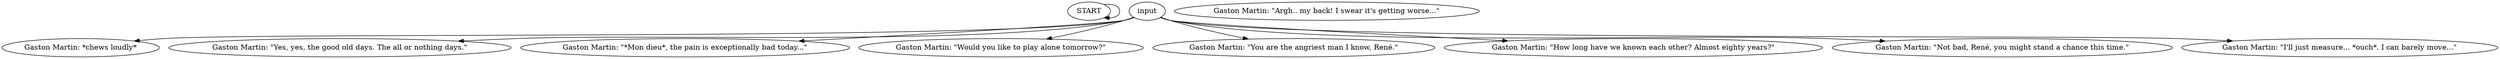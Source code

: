 # PLAZA / GASTON barks
# Playing pétanque and cheating.
# ==================================================
digraph G {
	  0 [label="START"];
	  1 [label="input"];
	  2 [label="Gaston Martin: *chews loudly*"];
	  3 [label="Gaston Martin: \"Yes, yes, the good old days. The all or nothing days.\""];
	  4 [label="Gaston Martin: \"*Mon dieu*, the pain is exceptionally bad today...\""];
	  5 [label="Gaston Martin: \"Argh.. my back! I swear it's getting worse...\""];
	  6 [label="Gaston Martin: \"Would you like to play alone tomorrow?\""];
	  7 [label="Gaston Martin: \"You are the angriest man I know, René.\""];
	  8 [label="Gaston Martin: \"How long have we known each other? Almost eighty years?\""];
	  9 [label="Gaston Martin: \"Not bad, René, you might stand a chance this time.\""];
	  10 [label="Gaston Martin: \"I'll just measure... *ouch*. I can barely move...\""];
	  0 -> 0
	  1 -> 2
	  1 -> 3
	  1 -> 4
	  1 -> 6
	  1 -> 7
	  1 -> 8
	  1 -> 9
	  1 -> 10
}

